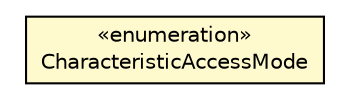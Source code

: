 #!/usr/local/bin/dot
#
# Class diagram 
# Generated by UMLGraph version 5.1 (http://www.umlgraph.org/)
#

digraph G {
	edge [fontname="Helvetica",fontsize=10,labelfontname="Helvetica",labelfontsize=10];
	node [fontname="Helvetica",fontsize=10,shape=plaintext];
	nodesep=0.25;
	ranksep=0.5;
	// com.clapi.data.Characteristic.CharacteristicAccessMode
	c342 [label=<<table title="com.clapi.data.Characteristic.CharacteristicAccessMode" border="0" cellborder="1" cellspacing="0" cellpadding="2" port="p" bgcolor="lemonChiffon" href="./Characteristic.CharacteristicAccessMode.html">
		<tr><td><table border="0" cellspacing="0" cellpadding="1">
<tr><td align="center" balign="center"> &#171;enumeration&#187; </td></tr>
<tr><td align="center" balign="center"> CharacteristicAccessMode </td></tr>
		</table></td></tr>
		</table>>, fontname="Helvetica", fontcolor="black", fontsize=10.0];
}


